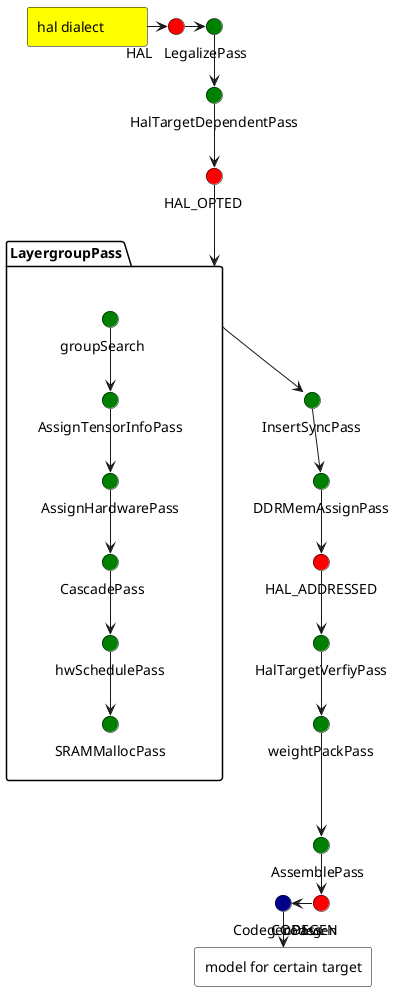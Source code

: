 @startuml
!define RECTANGLE class

skinparam stereotypeDisplay none

hide stereotype
skinparam minClassWidth 100
skinparam nodesep 20
skinparam ranksep 5
'skinparam packageStyle rectangle
'skinparam linetype ortho
'skinparam arrowThickness 1


skinparam rectangle {
    BackgroundColor White
    BorderColor Black
}

skinparam rectangle<<dialect>> {
    BackgroundColor Yellow
    BorderColor Black
    FontColor Black
}

skinparam interface<<compilephase>> {
    BackgroundColor Red
    BorderColor Black
    FontColor Black
}

skinparam interface<<pass>> {
    BackgroundColor Green
    BorderColor Black
    FontColor Black
}

skinparam interface<<conversion>> {
    BackgroundColor DarkBlue
    BorderColor Black
    FontColor Black
}

package "LayergroupPass" {
    () "groupSearch" <<pass>>
    () "CascadePass" <<pass>>
    () "hwSchedulePass" <<pass>>
    () "SRAMMallocPass" <<pass>>
    () "AssignHardwarePass" <<pass>>
    () "AssignTensorInfoPass" <<pass>>

    groupSearch --> AssignTensorInfoPass
    AssignTensorInfoPass --> AssignHardwarePass
    AssignHardwarePass --> CascadePass
    CascadePass --> hwSchedulePass
    hwSchedulePass --> SRAMMallocPass
}

rectangle "hal dialect" as hal <<dialect>>
rectangle "model for certain target" as model_for_certain_target


() "HAL" as HAL <<compilephase>>
() "HAL_OPTED" as HAL_OPTED <<compilephase>>
() "HAL_ADDRESSED" as HAL_ADDRESSED <<compilephase>>
() "CODEGEN" as CODEGEN <<compilephase>>

() "LegalizePass" as LegalizePass <<pass>>
() "HalTargetDependentPass" as HalTargetDependentPass <<pass>>
() "DDRMemAssignPass" as DDRMemAssignPass <<pass>>
' () "LayergroupPass" as LayergroupPass <<pass>>
() "InsertSyncPass" as InsertSyncPass <<pass>>
() "weightPackPass" as weightPackPass <<pass>>
() "AssemblePass" as AssemblePass <<pass>>
() "HalTargetVerfiyPass" as HalTargetVerfiyPass <<pass>>
() "CodegenPass" as CodegenPass <<conversion>>

' 连接关系

hal -> HAL
HAL -> LegalizePass
LegalizePass --> HalTargetDependentPass 
HalTargetDependentPass --> HAL_OPTED
HAL_OPTED --> LayergroupPass
LayergroupPass --> InsertSyncPass
InsertSyncPass --> DDRMemAssignPass
DDRMemAssignPass --> HAL_ADDRESSED
HAL_ADDRESSED --> HalTargetVerfiyPass
HalTargetVerfiyPass --> weightPackPass
weightPackPass --> AssemblePass
AssemblePass --> CODEGEN
CODEGEN -left-> CodegenPass
CodegenPass --> model_for_certain_target : codegen

@enduml
